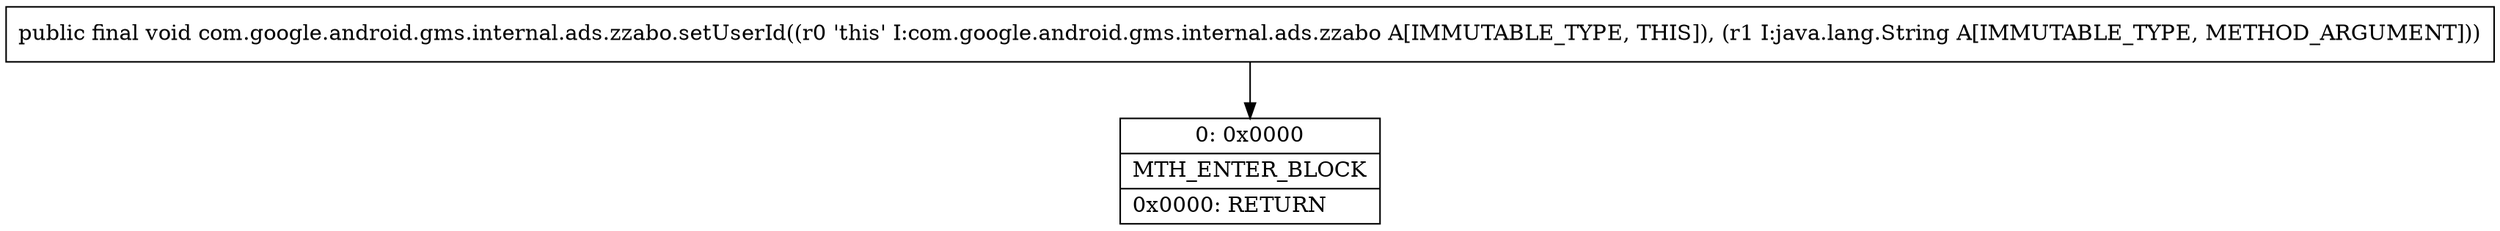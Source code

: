digraph "CFG forcom.google.android.gms.internal.ads.zzabo.setUserId(Ljava\/lang\/String;)V" {
Node_0 [shape=record,label="{0\:\ 0x0000|MTH_ENTER_BLOCK\l|0x0000: RETURN   \l}"];
MethodNode[shape=record,label="{public final void com.google.android.gms.internal.ads.zzabo.setUserId((r0 'this' I:com.google.android.gms.internal.ads.zzabo A[IMMUTABLE_TYPE, THIS]), (r1 I:java.lang.String A[IMMUTABLE_TYPE, METHOD_ARGUMENT])) }"];
MethodNode -> Node_0;
}

